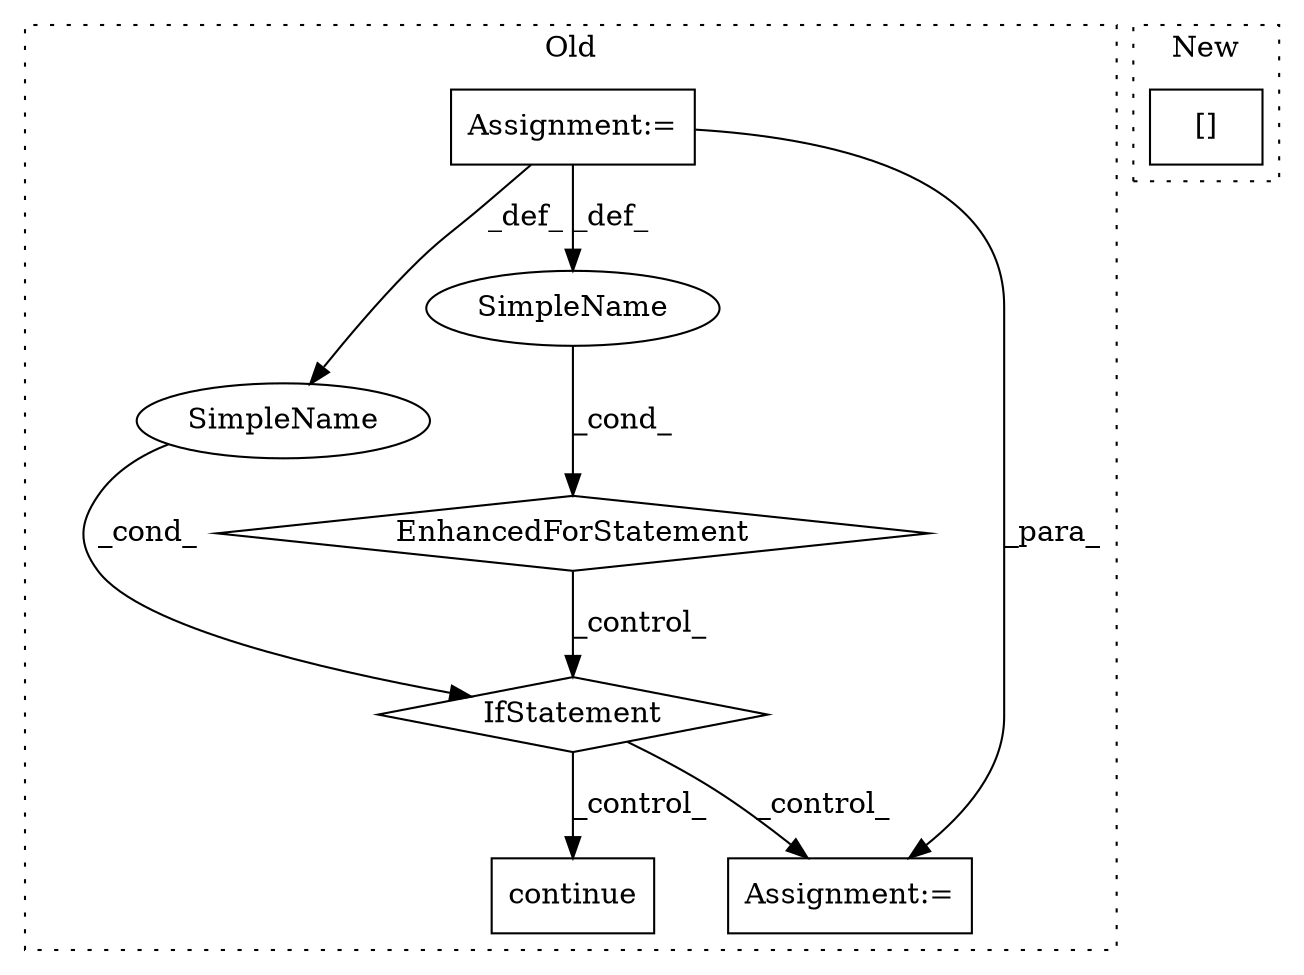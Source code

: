 digraph G {
subgraph cluster0 {
1 [label="continue" a="18" s="2235" l="9" shape="box"];
3 [label="IfStatement" a="25" s="2179,2223" l="4,2" shape="diamond"];
4 [label="SimpleName" a="42" s="" l="" shape="ellipse"];
5 [label="SimpleName" a="42" s="2154" l="1" shape="ellipse"];
6 [label="Assignment:=" a="7" s="2263" l="1" shape="box"];
7 [label="EnhancedForStatement" a="70" s="2097,2169" l="53,2" shape="diamond"];
8 [label="Assignment:=" a="7" s="2097,2169" l="53,2" shape="box"];
label = "Old";
style="dotted";
}
subgraph cluster1 {
2 [label="[]" a="2" s="2089,2106" l="12,1" shape="box"];
label = "New";
style="dotted";
}
3 -> 6 [label="_control_"];
3 -> 1 [label="_control_"];
4 -> 3 [label="_cond_"];
5 -> 7 [label="_cond_"];
7 -> 3 [label="_control_"];
8 -> 4 [label="_def_"];
8 -> 6 [label="_para_"];
8 -> 5 [label="_def_"];
}